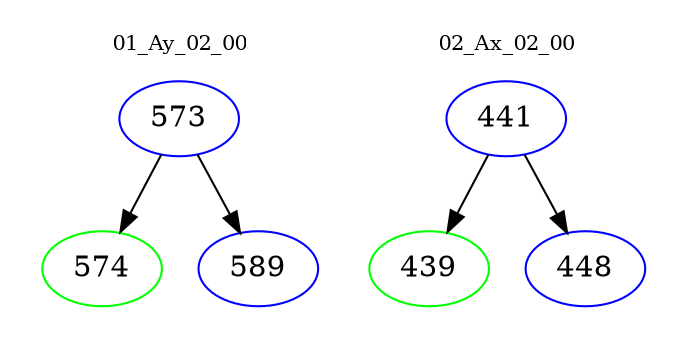 digraph{
subgraph cluster_0 {
color = white
label = "01_Ay_02_00";
fontsize=10;
T0_573 [label="573", color="blue"]
T0_573 -> T0_574 [color="black"]
T0_574 [label="574", color="green"]
T0_573 -> T0_589 [color="black"]
T0_589 [label="589", color="blue"]
}
subgraph cluster_1 {
color = white
label = "02_Ax_02_00";
fontsize=10;
T1_441 [label="441", color="blue"]
T1_441 -> T1_439 [color="black"]
T1_439 [label="439", color="green"]
T1_441 -> T1_448 [color="black"]
T1_448 [label="448", color="blue"]
}
}
